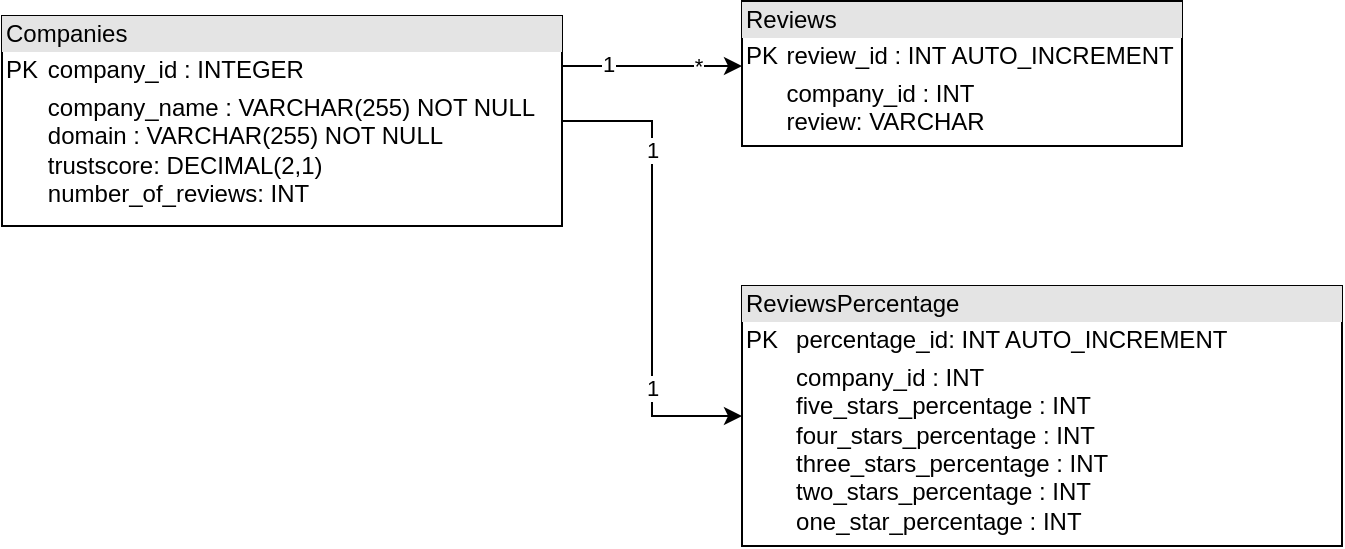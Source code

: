 <mxfile version="26.0.5">
  <diagram name="Page-1" id="c4acf3e9-155e-7222-9cf6-157b1a14988f">
    <mxGraphModel dx="713" dy="392" grid="1" gridSize="10" guides="1" tooltips="1" connect="1" arrows="1" fold="1" page="1" pageScale="1" pageWidth="850" pageHeight="1100" background="none" math="0" shadow="0">
      <root>
        <mxCell id="0" />
        <mxCell id="1" parent="0" />
        <mxCell id="7dvZf7LiVszjBfytihz6-6" style="edgeStyle=orthogonalEdgeStyle;rounded=0;orthogonalLoop=1;jettySize=auto;html=1;entryX=0;entryY=0.5;entryDx=0;entryDy=0;" parent="1" edge="1">
          <mxGeometry relative="1" as="geometry">
            <mxPoint x="320.0" y="70.0" as="sourcePoint" />
            <mxPoint x="410" y="70.0" as="targetPoint" />
          </mxGeometry>
        </mxCell>
        <mxCell id="7dvZf7LiVszjBfytihz6-9" value="*" style="edgeLabel;html=1;align=center;verticalAlign=middle;resizable=0;points=[];" parent="7dvZf7LiVszjBfytihz6-6" vertex="1" connectable="0">
          <mxGeometry x="0.497" relative="1" as="geometry">
            <mxPoint as="offset" />
          </mxGeometry>
        </mxCell>
        <mxCell id="7dvZf7LiVszjBfytihz6-16" value="1" style="edgeLabel;html=1;align=center;verticalAlign=middle;resizable=0;points=[];" parent="7dvZf7LiVszjBfytihz6-6" vertex="1" connectable="0">
          <mxGeometry x="-0.491" relative="1" as="geometry">
            <mxPoint y="-1" as="offset" />
          </mxGeometry>
        </mxCell>
        <mxCell id="7dvZf7LiVszjBfytihz6-1" value="&lt;div style=&quot;box-sizing: border-box; width: 100%; background: rgb(228, 228, 228); padding: 2px;&quot;&gt;Companies&lt;/div&gt;&lt;table style=&quot;width:100%;font-size:1em;&quot; cellpadding=&quot;2&quot; cellspacing=&quot;0&quot;&gt;&lt;tbody&gt;&lt;tr&gt;&lt;td&gt;PK&lt;/td&gt;&lt;td&gt;company_id : INTEGER&lt;/td&gt;&lt;/tr&gt;&lt;tr&gt;&lt;td&gt;&lt;br&gt;&lt;/td&gt;&lt;td&gt;company_name : VARCHAR(255) NOT NULL&lt;br&gt;domain : VARCHAR(255) NOT NULL&lt;br&gt;trustscore: DECIMAL(2,1)&lt;br&gt;number_of_reviews: INT&lt;br&gt;&lt;br&gt;&lt;/td&gt;&lt;/tr&gt;&lt;tr&gt;&lt;td&gt;&lt;/td&gt;&lt;td&gt;&lt;br&gt;&lt;/td&gt;&lt;/tr&gt;&lt;/tbody&gt;&lt;/table&gt;" style="verticalAlign=top;align=left;overflow=fill;html=1;whiteSpace=wrap;" parent="1" vertex="1">
          <mxGeometry x="40" y="45" width="280" height="105" as="geometry" />
        </mxCell>
        <mxCell id="7dvZf7LiVszjBfytihz6-2" value="&lt;div style=&quot;box-sizing: border-box; width: 100%; background: rgb(228, 228, 228); padding: 2px;&quot;&gt;Reviews&lt;/div&gt;&lt;table style=&quot;width:100%;font-size:1em;&quot; cellpadding=&quot;2&quot; cellspacing=&quot;0&quot;&gt;&lt;tbody&gt;&lt;tr&gt;&lt;td&gt;PK&lt;/td&gt;&lt;td&gt;review_id : INT AUTO_INCREMENT&lt;/td&gt;&lt;/tr&gt;&lt;tr&gt;&lt;td&gt;&lt;br&gt;&lt;/td&gt;&lt;td&gt;company_id : INT&lt;br&gt;review: VARCHAR&lt;br&gt;&lt;br&gt;&lt;br&gt;&lt;/td&gt;&lt;/tr&gt;&lt;tr&gt;&lt;td&gt;&lt;/td&gt;&lt;td&gt;&lt;br&gt;&lt;/td&gt;&lt;/tr&gt;&lt;/tbody&gt;&lt;/table&gt;" style="verticalAlign=top;align=left;overflow=fill;html=1;whiteSpace=wrap;" parent="1" vertex="1">
          <mxGeometry x="410" y="37.5" width="220" height="72.5" as="geometry" />
        </mxCell>
        <mxCell id="7dvZf7LiVszjBfytihz6-11" value="&lt;div style=&quot;box-sizing: border-box; width: 100%; background: rgb(228, 228, 228); padding: 2px;&quot;&gt;ReviewsPercentage&lt;/div&gt;&lt;table style=&quot;width:100%;font-size:1em;&quot; cellpadding=&quot;2&quot; cellspacing=&quot;0&quot;&gt;&lt;tbody&gt;&lt;tr&gt;&lt;td&gt;PK&lt;/td&gt;&lt;td&gt;percentage_id: INT AUTO_INCREMENT&lt;/td&gt;&lt;/tr&gt;&lt;tr&gt;&lt;td&gt;&lt;br&gt;&lt;/td&gt;&lt;td&gt;company_id : INT&lt;br&gt;five_stars_percentage : INT&lt;br&gt;four_stars_percentage : INT&lt;br&gt;three_stars_percentage : INT&lt;br&gt;two_stars_percentage : INT&lt;br&gt;one_star_percentage : INT&lt;br&gt;&lt;br&gt;&lt;/td&gt;&lt;/tr&gt;&lt;tr&gt;&lt;td&gt;&lt;/td&gt;&lt;td&gt;&lt;br&gt;&lt;/td&gt;&lt;/tr&gt;&lt;/tbody&gt;&lt;/table&gt;" style="verticalAlign=top;align=left;overflow=fill;html=1;whiteSpace=wrap;" parent="1" vertex="1">
          <mxGeometry x="410" y="180" width="300" height="130" as="geometry" />
        </mxCell>
        <mxCell id="7dvZf7LiVszjBfytihz6-12" style="edgeStyle=orthogonalEdgeStyle;rounded=0;orthogonalLoop=1;jettySize=auto;html=1;entryX=0;entryY=0.5;entryDx=0;entryDy=0;exitX=1;exitY=0.5;exitDx=0;exitDy=0;shadow=0;flowAnimation=0;fontSize=20;" parent="1" source="7dvZf7LiVszjBfytihz6-1" target="7dvZf7LiVszjBfytihz6-11" edge="1">
          <mxGeometry relative="1" as="geometry">
            <mxPoint x="330" y="93" as="sourcePoint" />
            <mxPoint x="420" y="93" as="targetPoint" />
          </mxGeometry>
        </mxCell>
        <mxCell id="7dvZf7LiVszjBfytihz6-13" value="1" style="edgeLabel;html=1;align=center;verticalAlign=middle;resizable=0;points=[];" parent="7dvZf7LiVszjBfytihz6-12" vertex="1" connectable="0">
          <mxGeometry x="0.497" relative="1" as="geometry">
            <mxPoint as="offset" />
          </mxGeometry>
        </mxCell>
        <mxCell id="7dvZf7LiVszjBfytihz6-14" value="1" style="edgeLabel;html=1;align=center;verticalAlign=middle;resizable=0;points=[];" parent="7dvZf7LiVszjBfytihz6-12" vertex="1" connectable="0">
          <mxGeometry x="-0.497" relative="1" as="geometry">
            <mxPoint as="offset" />
          </mxGeometry>
        </mxCell>
      </root>
    </mxGraphModel>
  </diagram>
</mxfile>
